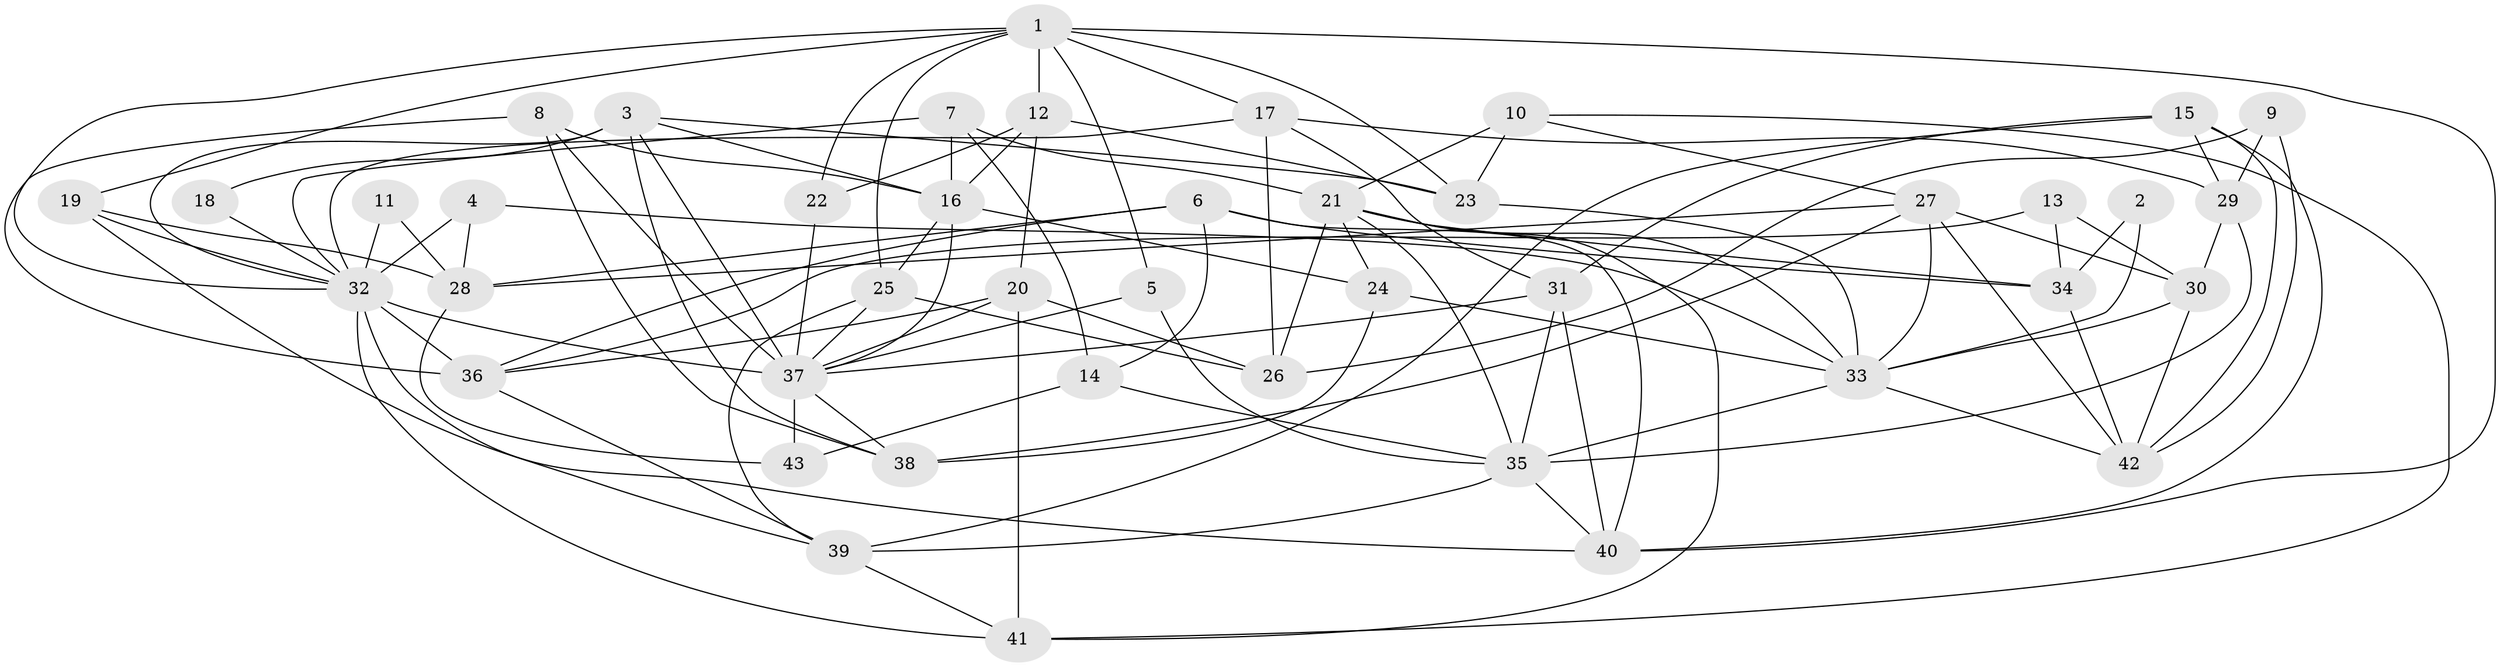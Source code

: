 // original degree distribution, {2: 0.12790697674418605, 3: 0.27906976744186046, 8: 0.023255813953488372, 4: 0.313953488372093, 5: 0.13953488372093023, 7: 0.03488372093023256, 6: 0.06976744186046512, 9: 0.011627906976744186}
// Generated by graph-tools (version 1.1) at 2025/26/03/09/25 03:26:18]
// undirected, 43 vertices, 112 edges
graph export_dot {
graph [start="1"]
  node [color=gray90,style=filled];
  1;
  2;
  3;
  4;
  5;
  6;
  7;
  8;
  9;
  10;
  11;
  12;
  13;
  14;
  15;
  16;
  17;
  18;
  19;
  20;
  21;
  22;
  23;
  24;
  25;
  26;
  27;
  28;
  29;
  30;
  31;
  32;
  33;
  34;
  35;
  36;
  37;
  38;
  39;
  40;
  41;
  42;
  43;
  1 -- 5 [weight=1.0];
  1 -- 12 [weight=1.0];
  1 -- 17 [weight=1.0];
  1 -- 19 [weight=1.0];
  1 -- 22 [weight=1.0];
  1 -- 23 [weight=1.0];
  1 -- 25 [weight=1.0];
  1 -- 32 [weight=1.0];
  1 -- 40 [weight=1.0];
  2 -- 33 [weight=1.0];
  2 -- 34 [weight=1.0];
  3 -- 16 [weight=1.0];
  3 -- 18 [weight=1.0];
  3 -- 23 [weight=1.0];
  3 -- 32 [weight=3.0];
  3 -- 37 [weight=2.0];
  3 -- 38 [weight=1.0];
  4 -- 28 [weight=1.0];
  4 -- 32 [weight=1.0];
  4 -- 33 [weight=1.0];
  5 -- 35 [weight=2.0];
  5 -- 37 [weight=1.0];
  6 -- 14 [weight=1.0];
  6 -- 28 [weight=1.0];
  6 -- 34 [weight=1.0];
  6 -- 36 [weight=1.0];
  6 -- 40 [weight=1.0];
  7 -- 14 [weight=1.0];
  7 -- 16 [weight=1.0];
  7 -- 21 [weight=1.0];
  7 -- 32 [weight=1.0];
  8 -- 16 [weight=1.0];
  8 -- 36 [weight=1.0];
  8 -- 37 [weight=1.0];
  8 -- 38 [weight=1.0];
  9 -- 26 [weight=1.0];
  9 -- 29 [weight=1.0];
  9 -- 42 [weight=1.0];
  10 -- 21 [weight=1.0];
  10 -- 23 [weight=1.0];
  10 -- 27 [weight=1.0];
  10 -- 41 [weight=1.0];
  11 -- 28 [weight=1.0];
  11 -- 32 [weight=1.0];
  12 -- 16 [weight=1.0];
  12 -- 20 [weight=1.0];
  12 -- 22 [weight=1.0];
  12 -- 23 [weight=1.0];
  13 -- 30 [weight=1.0];
  13 -- 34 [weight=3.0];
  13 -- 36 [weight=1.0];
  14 -- 35 [weight=1.0];
  14 -- 43 [weight=1.0];
  15 -- 29 [weight=1.0];
  15 -- 31 [weight=1.0];
  15 -- 39 [weight=1.0];
  15 -- 40 [weight=1.0];
  15 -- 42 [weight=1.0];
  16 -- 24 [weight=1.0];
  16 -- 25 [weight=1.0];
  16 -- 37 [weight=1.0];
  17 -- 26 [weight=1.0];
  17 -- 29 [weight=1.0];
  17 -- 31 [weight=1.0];
  17 -- 32 [weight=1.0];
  18 -- 32 [weight=1.0];
  19 -- 28 [weight=1.0];
  19 -- 32 [weight=1.0];
  19 -- 39 [weight=1.0];
  20 -- 26 [weight=1.0];
  20 -- 36 [weight=1.0];
  20 -- 37 [weight=1.0];
  20 -- 41 [weight=1.0];
  21 -- 24 [weight=1.0];
  21 -- 26 [weight=2.0];
  21 -- 33 [weight=1.0];
  21 -- 34 [weight=1.0];
  21 -- 35 [weight=1.0];
  21 -- 41 [weight=1.0];
  22 -- 37 [weight=1.0];
  23 -- 33 [weight=1.0];
  24 -- 33 [weight=1.0];
  24 -- 38 [weight=2.0];
  25 -- 26 [weight=1.0];
  25 -- 37 [weight=1.0];
  25 -- 39 [weight=1.0];
  27 -- 28 [weight=1.0];
  27 -- 30 [weight=1.0];
  27 -- 33 [weight=1.0];
  27 -- 38 [weight=1.0];
  27 -- 42 [weight=1.0];
  28 -- 43 [weight=1.0];
  29 -- 30 [weight=1.0];
  29 -- 35 [weight=1.0];
  30 -- 33 [weight=1.0];
  30 -- 42 [weight=1.0];
  31 -- 35 [weight=1.0];
  31 -- 37 [weight=1.0];
  31 -- 40 [weight=1.0];
  32 -- 36 [weight=3.0];
  32 -- 37 [weight=4.0];
  32 -- 40 [weight=1.0];
  32 -- 41 [weight=1.0];
  33 -- 35 [weight=1.0];
  33 -- 42 [weight=1.0];
  34 -- 42 [weight=1.0];
  35 -- 39 [weight=1.0];
  35 -- 40 [weight=1.0];
  36 -- 39 [weight=1.0];
  37 -- 38 [weight=1.0];
  37 -- 43 [weight=2.0];
  39 -- 41 [weight=1.0];
}
